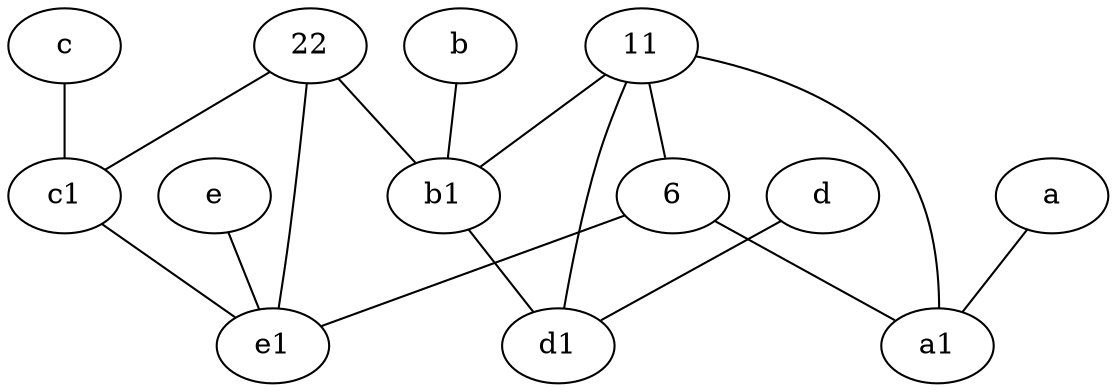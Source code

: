 graph {
	node [labelfontsize=50]
	c [labelfontsize=50 pos="4.5,2!"]
	b [labelfontsize=50 pos="10,4!"]
	d1 [labelfontsize=50 pos="3,5!"]
	c1 [labelfontsize=50 pos="4.5,3!"]
	e [labelfontsize=50 pos="7,9!"]
	22 [labelfontsize=50]
	d [labelfontsize=50 pos="2,5!"]
	11 [labelfontsize=50]
	6 [labelfontsize=50]
	e1 [labelfontsize=50 pos="7,7!"]
	a [labelfontsize=50 pos="8,2!"]
	a1 [labelfontsize=50 pos="8,3!"]
	b1 [labelfontsize=50 pos="9,4!"]
	c1 -- e1
	e -- e1
	b1 -- d1
	22 -- b1
	11 -- b1
	6 -- a1
	a -- a1
	b -- b1
	22 -- c1
	11 -- a1
	11 -- d1
	22 -- e1
	c -- c1
	6 -- e1
	11 -- 6
	d -- d1
}

